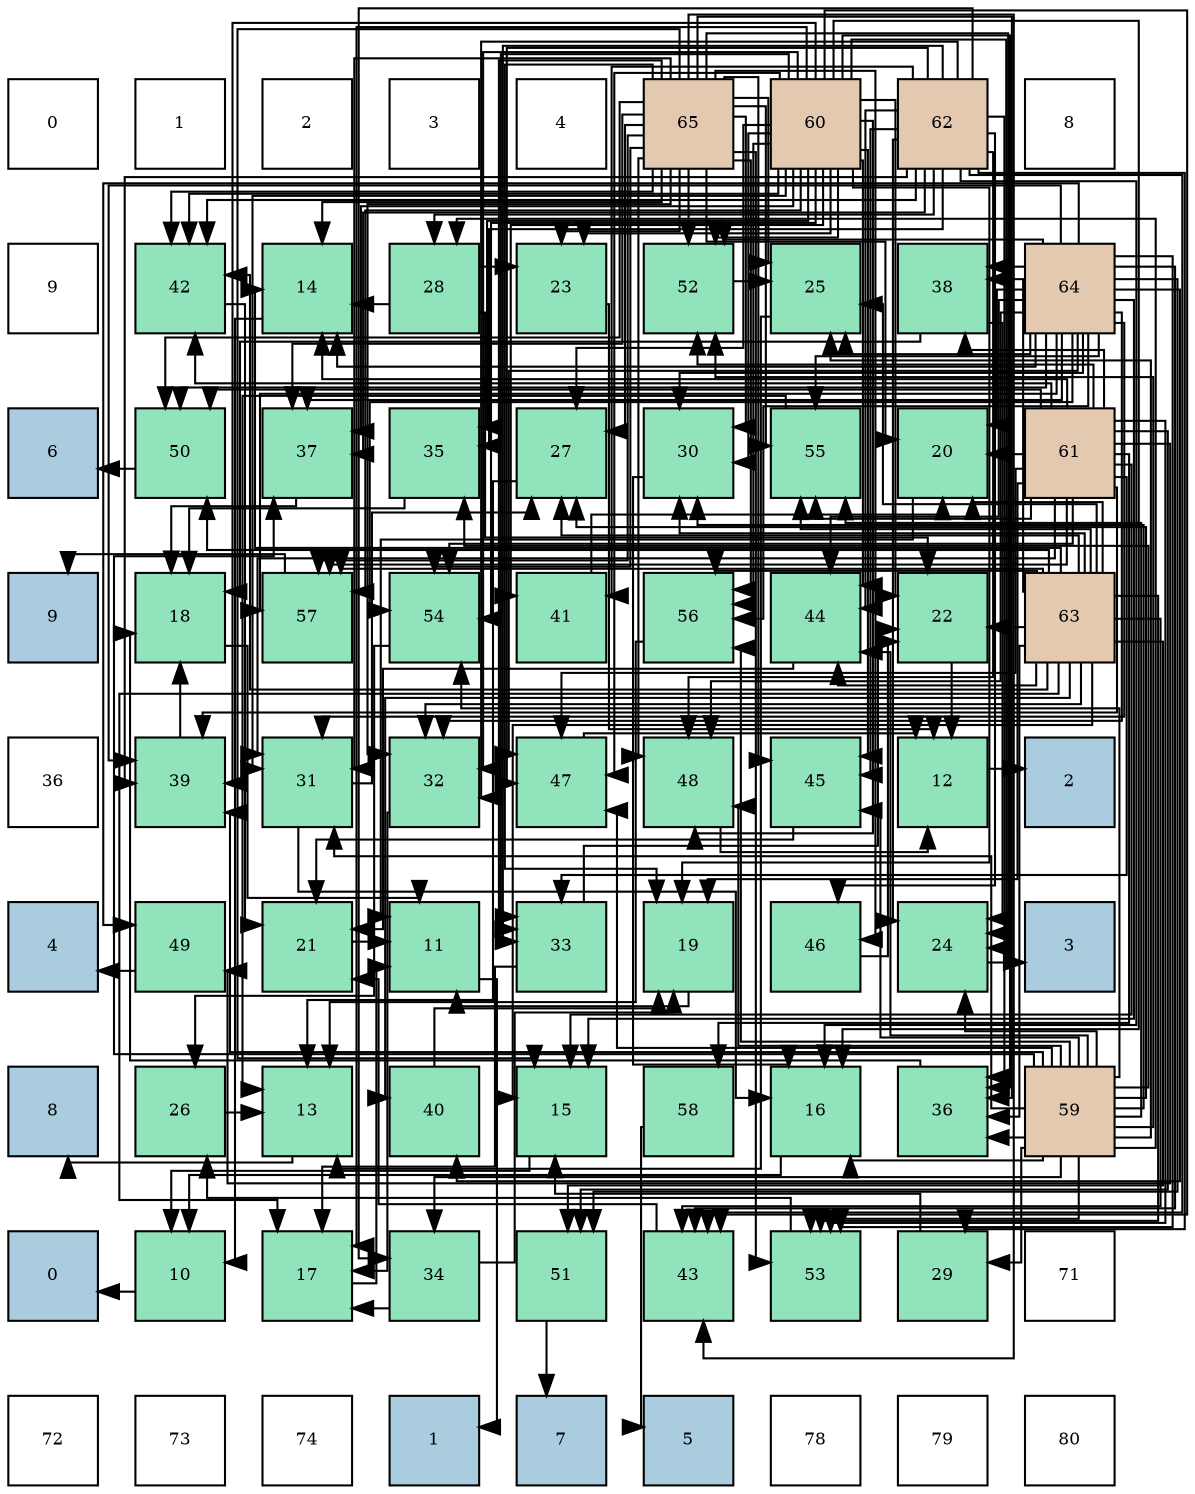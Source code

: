 digraph layout{
 rankdir=TB;
 splines=ortho;
 node [style=filled shape=square fixedsize=true width=0.6];
0[label="0", fontsize=8, fillcolor="#ffffff"];
1[label="1", fontsize=8, fillcolor="#ffffff"];
2[label="2", fontsize=8, fillcolor="#ffffff"];
3[label="3", fontsize=8, fillcolor="#ffffff"];
4[label="4", fontsize=8, fillcolor="#ffffff"];
5[label="65", fontsize=8, fillcolor="#e3c9af"];
6[label="60", fontsize=8, fillcolor="#e3c9af"];
7[label="62", fontsize=8, fillcolor="#e3c9af"];
8[label="8", fontsize=8, fillcolor="#ffffff"];
9[label="9", fontsize=8, fillcolor="#ffffff"];
10[label="42", fontsize=8, fillcolor="#91e3bb"];
11[label="14", fontsize=8, fillcolor="#91e3bb"];
12[label="28", fontsize=8, fillcolor="#91e3bb"];
13[label="23", fontsize=8, fillcolor="#91e3bb"];
14[label="52", fontsize=8, fillcolor="#91e3bb"];
15[label="25", fontsize=8, fillcolor="#91e3bb"];
16[label="38", fontsize=8, fillcolor="#91e3bb"];
17[label="64", fontsize=8, fillcolor="#e3c9af"];
18[label="6", fontsize=8, fillcolor="#a9ccde"];
19[label="50", fontsize=8, fillcolor="#91e3bb"];
20[label="37", fontsize=8, fillcolor="#91e3bb"];
21[label="35", fontsize=8, fillcolor="#91e3bb"];
22[label="27", fontsize=8, fillcolor="#91e3bb"];
23[label="30", fontsize=8, fillcolor="#91e3bb"];
24[label="55", fontsize=8, fillcolor="#91e3bb"];
25[label="20", fontsize=8, fillcolor="#91e3bb"];
26[label="61", fontsize=8, fillcolor="#e3c9af"];
27[label="9", fontsize=8, fillcolor="#a9ccde"];
28[label="18", fontsize=8, fillcolor="#91e3bb"];
29[label="57", fontsize=8, fillcolor="#91e3bb"];
30[label="54", fontsize=8, fillcolor="#91e3bb"];
31[label="41", fontsize=8, fillcolor="#91e3bb"];
32[label="56", fontsize=8, fillcolor="#91e3bb"];
33[label="44", fontsize=8, fillcolor="#91e3bb"];
34[label="22", fontsize=8, fillcolor="#91e3bb"];
35[label="63", fontsize=8, fillcolor="#e3c9af"];
36[label="36", fontsize=8, fillcolor="#ffffff"];
37[label="39", fontsize=8, fillcolor="#91e3bb"];
38[label="31", fontsize=8, fillcolor="#91e3bb"];
39[label="32", fontsize=8, fillcolor="#91e3bb"];
40[label="47", fontsize=8, fillcolor="#91e3bb"];
41[label="48", fontsize=8, fillcolor="#91e3bb"];
42[label="45", fontsize=8, fillcolor="#91e3bb"];
43[label="12", fontsize=8, fillcolor="#91e3bb"];
44[label="2", fontsize=8, fillcolor="#a9ccde"];
45[label="4", fontsize=8, fillcolor="#a9ccde"];
46[label="49", fontsize=8, fillcolor="#91e3bb"];
47[label="21", fontsize=8, fillcolor="#91e3bb"];
48[label="11", fontsize=8, fillcolor="#91e3bb"];
49[label="33", fontsize=8, fillcolor="#91e3bb"];
50[label="19", fontsize=8, fillcolor="#91e3bb"];
51[label="46", fontsize=8, fillcolor="#91e3bb"];
52[label="24", fontsize=8, fillcolor="#91e3bb"];
53[label="3", fontsize=8, fillcolor="#a9ccde"];
54[label="8", fontsize=8, fillcolor="#a9ccde"];
55[label="26", fontsize=8, fillcolor="#91e3bb"];
56[label="13", fontsize=8, fillcolor="#91e3bb"];
57[label="40", fontsize=8, fillcolor="#91e3bb"];
58[label="15", fontsize=8, fillcolor="#91e3bb"];
59[label="58", fontsize=8, fillcolor="#91e3bb"];
60[label="16", fontsize=8, fillcolor="#91e3bb"];
61[label="36", fontsize=8, fillcolor="#91e3bb"];
62[label="59", fontsize=8, fillcolor="#e3c9af"];
63[label="0", fontsize=8, fillcolor="#a9ccde"];
64[label="10", fontsize=8, fillcolor="#91e3bb"];
65[label="17", fontsize=8, fillcolor="#91e3bb"];
66[label="34", fontsize=8, fillcolor="#91e3bb"];
67[label="51", fontsize=8, fillcolor="#91e3bb"];
68[label="43", fontsize=8, fillcolor="#91e3bb"];
69[label="53", fontsize=8, fillcolor="#91e3bb"];
70[label="29", fontsize=8, fillcolor="#91e3bb"];
71[label="71", fontsize=8, fillcolor="#ffffff"];
72[label="72", fontsize=8, fillcolor="#ffffff"];
73[label="73", fontsize=8, fillcolor="#ffffff"];
74[label="74", fontsize=8, fillcolor="#ffffff"];
75[label="1", fontsize=8, fillcolor="#a9ccde"];
76[label="7", fontsize=8, fillcolor="#a9ccde"];
77[label="5", fontsize=8, fillcolor="#a9ccde"];
78[label="78", fontsize=8, fillcolor="#ffffff"];
79[label="79", fontsize=8, fillcolor="#ffffff"];
80[label="80", fontsize=8, fillcolor="#ffffff"];
edge [constraint=false, style=vis];64 -> 63;
48 -> 75;
43 -> 44;
56 -> 54;
11 -> 64;
58 -> 64;
60 -> 64;
65 -> 48;
28 -> 48;
50 -> 48;
25 -> 48;
47 -> 48;
34 -> 43;
13 -> 43;
52 -> 53;
15 -> 56;
55 -> 56;
22 -> 56;
12 -> 11;
12 -> 34;
12 -> 13;
70 -> 58;
23 -> 60;
38 -> 60;
38 -> 22;
39 -> 65;
49 -> 65;
49 -> 34;
66 -> 65;
66 -> 50;
21 -> 28;
61 -> 28;
20 -> 28;
16 -> 28;
16 -> 52;
37 -> 28;
57 -> 50;
31 -> 25;
10 -> 47;
68 -> 47;
33 -> 47;
42 -> 47;
51 -> 34;
40 -> 43;
41 -> 43;
46 -> 45;
19 -> 18;
67 -> 76;
14 -> 15;
69 -> 55;
30 -> 55;
24 -> 56;
32 -> 56;
29 -> 27;
59 -> 77;
62 -> 60;
62 -> 52;
62 -> 15;
62 -> 22;
62 -> 12;
62 -> 70;
62 -> 23;
62 -> 38;
62 -> 66;
62 -> 21;
62 -> 61;
62 -> 20;
62 -> 37;
62 -> 33;
62 -> 42;
62 -> 40;
62 -> 41;
62 -> 14;
62 -> 69;
62 -> 30;
62 -> 24;
62 -> 32;
6 -> 60;
6 -> 65;
6 -> 50;
6 -> 34;
6 -> 13;
6 -> 52;
6 -> 22;
6 -> 23;
6 -> 38;
6 -> 39;
6 -> 49;
6 -> 21;
6 -> 61;
6 -> 20;
6 -> 37;
6 -> 31;
6 -> 10;
6 -> 68;
6 -> 33;
6 -> 42;
6 -> 40;
6 -> 41;
6 -> 14;
6 -> 30;
6 -> 32;
6 -> 29;
26 -> 11;
26 -> 58;
26 -> 50;
26 -> 25;
26 -> 38;
26 -> 49;
26 -> 16;
26 -> 37;
26 -> 10;
26 -> 40;
26 -> 46;
26 -> 19;
26 -> 67;
26 -> 14;
26 -> 69;
26 -> 30;
26 -> 24;
26 -> 29;
26 -> 59;
7 -> 60;
7 -> 52;
7 -> 12;
7 -> 70;
7 -> 39;
7 -> 49;
7 -> 66;
7 -> 21;
7 -> 61;
7 -> 20;
7 -> 37;
7 -> 31;
7 -> 10;
7 -> 68;
7 -> 33;
7 -> 42;
7 -> 51;
7 -> 40;
7 -> 41;
35 -> 11;
35 -> 58;
35 -> 65;
35 -> 25;
35 -> 34;
35 -> 15;
35 -> 22;
35 -> 23;
35 -> 39;
35 -> 61;
35 -> 16;
35 -> 57;
35 -> 10;
35 -> 68;
35 -> 33;
35 -> 19;
35 -> 67;
35 -> 69;
35 -> 24;
35 -> 32;
35 -> 29;
17 -> 11;
17 -> 58;
17 -> 25;
17 -> 15;
17 -> 23;
17 -> 38;
17 -> 39;
17 -> 20;
17 -> 16;
17 -> 37;
17 -> 57;
17 -> 68;
17 -> 33;
17 -> 40;
17 -> 41;
17 -> 46;
17 -> 19;
17 -> 67;
17 -> 14;
17 -> 69;
17 -> 30;
17 -> 24;
17 -> 32;
17 -> 29;
5 -> 11;
5 -> 58;
5 -> 50;
5 -> 25;
5 -> 13;
5 -> 52;
5 -> 15;
5 -> 22;
5 -> 23;
5 -> 38;
5 -> 39;
5 -> 49;
5 -> 61;
5 -> 20;
5 -> 10;
5 -> 68;
5 -> 42;
5 -> 51;
5 -> 41;
5 -> 19;
5 -> 14;
5 -> 69;
5 -> 30;
5 -> 24;
5 -> 32;
5 -> 29;
edge [constraint=true, style=invis];
0 -> 9 -> 18 -> 27 -> 36 -> 45 -> 54 -> 63 -> 72;
1 -> 10 -> 19 -> 28 -> 37 -> 46 -> 55 -> 64 -> 73;
2 -> 11 -> 20 -> 29 -> 38 -> 47 -> 56 -> 65 -> 74;
3 -> 12 -> 21 -> 30 -> 39 -> 48 -> 57 -> 66 -> 75;
4 -> 13 -> 22 -> 31 -> 40 -> 49 -> 58 -> 67 -> 76;
5 -> 14 -> 23 -> 32 -> 41 -> 50 -> 59 -> 68 -> 77;
6 -> 15 -> 24 -> 33 -> 42 -> 51 -> 60 -> 69 -> 78;
7 -> 16 -> 25 -> 34 -> 43 -> 52 -> 61 -> 70 -> 79;
8 -> 17 -> 26 -> 35 -> 44 -> 53 -> 62 -> 71 -> 80;
rank = same {0 -> 1 -> 2 -> 3 -> 4 -> 5 -> 6 -> 7 -> 8};
rank = same {9 -> 10 -> 11 -> 12 -> 13 -> 14 -> 15 -> 16 -> 17};
rank = same {18 -> 19 -> 20 -> 21 -> 22 -> 23 -> 24 -> 25 -> 26};
rank = same {27 -> 28 -> 29 -> 30 -> 31 -> 32 -> 33 -> 34 -> 35};
rank = same {36 -> 37 -> 38 -> 39 -> 40 -> 41 -> 42 -> 43 -> 44};
rank = same {45 -> 46 -> 47 -> 48 -> 49 -> 50 -> 51 -> 52 -> 53};
rank = same {54 -> 55 -> 56 -> 57 -> 58 -> 59 -> 60 -> 61 -> 62};
rank = same {63 -> 64 -> 65 -> 66 -> 67 -> 68 -> 69 -> 70 -> 71};
rank = same {72 -> 73 -> 74 -> 75 -> 76 -> 77 -> 78 -> 79 -> 80};
}